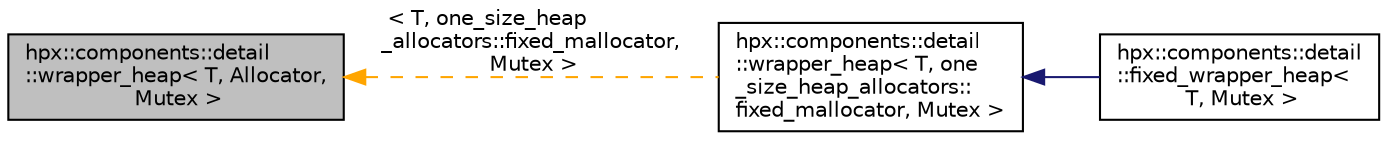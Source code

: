 digraph "hpx::components::detail::wrapper_heap&lt; T, Allocator, Mutex &gt;"
{
  edge [fontname="Helvetica",fontsize="10",labelfontname="Helvetica",labelfontsize="10"];
  node [fontname="Helvetica",fontsize="10",shape=record];
  rankdir="LR";
  Node0 [label="hpx::components::detail\l::wrapper_heap\< T, Allocator,\l Mutex \>",height=0.2,width=0.4,color="black", fillcolor="grey75", style="filled", fontcolor="black"];
  Node0 -> Node1 [dir="back",color="orange",fontsize="10",style="dashed",label=" \< T, one_size_heap\l_allocators::fixed_mallocator,\l Mutex \>" ,fontname="Helvetica"];
  Node1 [label="hpx::components::detail\l::wrapper_heap\< T, one\l_size_heap_allocators::\lfixed_mallocator, Mutex \>",height=0.2,width=0.4,color="black", fillcolor="white", style="filled",URL="$d1/d6d/classhpx_1_1components_1_1detail_1_1wrapper__heap.html"];
  Node1 -> Node2 [dir="back",color="midnightblue",fontsize="10",style="solid",fontname="Helvetica"];
  Node2 [label="hpx::components::detail\l::fixed_wrapper_heap\<\l T, Mutex \>",height=0.2,width=0.4,color="black", fillcolor="white", style="filled",URL="$dd/dc0/classhpx_1_1components_1_1detail_1_1fixed__wrapper__heap.html"];
}
